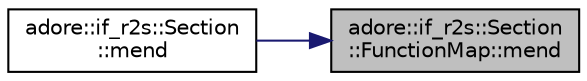 digraph "adore::if_r2s::Section::FunctionMap::mend"
{
 // LATEX_PDF_SIZE
  edge [fontname="Helvetica",fontsize="10",labelfontname="Helvetica",labelfontsize="10"];
  node [fontname="Helvetica",fontsize="10",shape=record];
  rankdir="RL";
  Node1 [label="adore::if_r2s::Section\l::FunctionMap::mend",height=0.2,width=0.4,color="black", fillcolor="grey75", style="filled", fontcolor="black",tooltip="try to repair some mistakes that might occur due to matching to closest point on refline"];
  Node1 -> Node2 [dir="back",color="midnightblue",fontsize="10",style="solid",fontname="Helvetica"];
  Node2 [label="adore::if_r2s::Section\l::mend",height=0.2,width=0.4,color="black", fillcolor="white", style="filled",URL="$classadore_1_1if__r2s_1_1Section.html#ab4230b287a5fed56f8c54d0518220b32",tooltip="try to repair mistakes that occured during function generation"];
}

